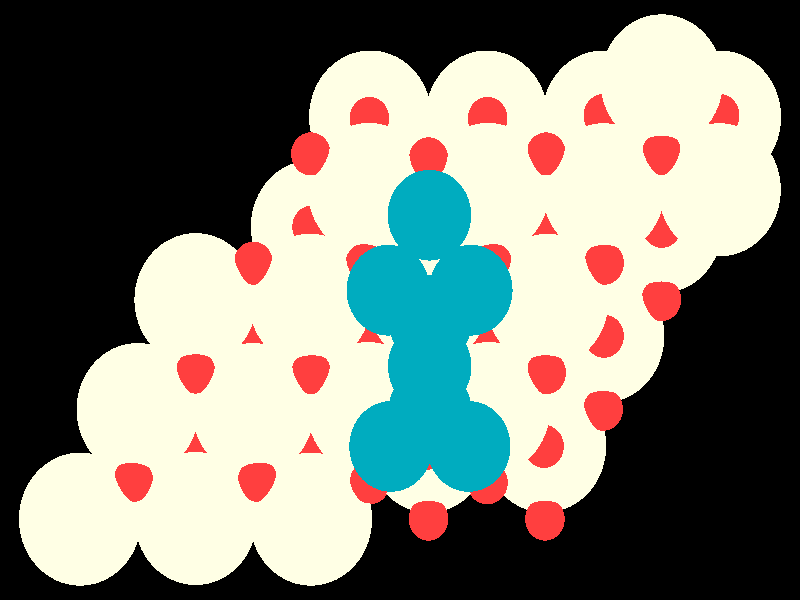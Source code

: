 #include "colors.inc"
#include "finish.inc"

global_settings {assumed_gamma 1 max_trace_level 6}
background {color White transmit 1.0}
camera {orthographic
  right -26.66*x up 18.40*y
  direction 1.00*z
  location <0,0,50.00> look_at <0,0,0>}
light_source {<  2.00,   3.00,  40.00> color White
  area_light <0.70, 0, 0>, <0, 0.70, 0>, 3, 3
  adaptive 1 jitter}

#declare simple = finish {phong 0.7}
#declare pale = finish {ambient 0.5 diffuse 0.85 roughness 0.001 specular 0.200 }
#declare intermediate = finish {ambient 0.3 diffuse 0.6 specular 0.1 roughness 0.04}
#declare vmd = finish {ambient 0.0 diffuse 0.65 phong 0.1 phong_size 40.0 specular 0.5 }
#declare jmol = finish {ambient 0.2 diffuse 0.6 specular 1 roughness 0.001 metallic}
#declare ase2 = finish {ambient 0.05 brilliance 3 diffuse 0.6 metallic specular 0.7 roughness 0.04 reflection 0.15}
#declare ase3 = finish {ambient 0.15 brilliance 2 diffuse 0.6 metallic specular 1.0 roughness 0.001 reflection 0.0}
#declare glass = finish {ambient 0.05 diffuse 0.3 specular 1.0 roughness 0.001}
#declare glass2 = finish {ambient 0.01 diffuse 0.3 specular 1.0 reflection 0.25 roughness 0.001}
#declare Rcell = 0.020;
#declare Rbond = 0.100;

#macro atom(LOC, R, COL, TRANS, FIN)
  sphere{LOC, R texture{pigment{color COL transmit TRANS} finish{FIN}}}
#end
#macro constrain(LOC, R, COL, TRANS FIN)
union{torus{R, Rcell rotate 45*z texture{pigment{color COL transmit TRANS} finish{FIN}}}
      torus{R, Rcell rotate -45*z texture{pigment{color COL transmit TRANS} finish{FIN}}}
      translate LOC}
#end

atom(< -0.99,   5.61,  -7.79>, 2.04, rgb <1.00, 1.00, 0.78>, 0.0, ase3) // #0 
atom(<  4.83,  -4.48,  -7.79>, 2.04, rgb <1.00, 1.00, 0.78>, 0.0, ase3) // #1 
atom(< -4.87,  -1.11,  -7.79>, 2.04, rgb <1.00, 1.00, 0.78>, 0.0, ase3) // #2 
atom(<  6.77,  -1.11,  -7.79>, 2.04, rgb <1.00, 1.00, 0.78>, 0.0, ase3) // #3 
atom(<  2.89,   5.61,  -7.79>, 2.04, rgb <1.00, 1.00, 0.78>, 0.0, ase3) // #4 
atom(<  8.71,   2.25,  -7.79>, 2.04, rgb <1.00, 1.00, 0.78>, 0.0, ase3) // #5 
atom(< -0.99,  -1.11,  -7.79>, 2.04, rgb <1.00, 1.00, 0.78>, 0.0, ase3) // #6 
atom(< 10.66,   5.61,  -7.79>, 2.04, rgb <1.00, 1.00, 0.78>, 0.0, ase3) // #7 
atom(<  6.77,   5.61,  -7.79>, 2.04, rgb <1.00, 1.00, 0.78>, 0.0, ase3) // #8 
atom(<  0.95,  -4.48,  -7.79>, 2.04, rgb <1.00, 1.00, 0.78>, 0.0, ase3) // #9 
atom(<  2.89,  -1.11,  -7.79>, 2.04, rgb <1.00, 1.00, 0.78>, 0.0, ase3) // #10 
atom(<  0.95,   2.25,  -7.79>, 2.04, rgb <1.00, 1.00, 0.78>, 0.0, ase3) // #11 
atom(< -6.81,  -4.48,  -7.79>, 2.04, rgb <1.00, 1.00, 0.78>, 0.0, ase3) // #12 
atom(<  4.83,   2.25,  -7.79>, 2.04, rgb <1.00, 1.00, 0.78>, 0.0, ase3) // #13 
atom(< -2.93,   2.25,  -7.79>, 2.04, rgb <1.00, 1.00, 0.78>, 0.0, ase3) // #14 
atom(< -2.93,  -4.48,  -7.79>, 2.04, rgb <1.00, 1.00, 0.78>, 0.0, ase3) // #15 
atom(< -2.97,  -6.72,  -4.67>, 2.04, rgb <1.00, 1.00, 0.78>, 0.0, ase3) // #16 
atom(<  4.91,  -0.01,  -4.69>, 2.04, rgb <1.00, 1.00, 0.78>, 0.0, ase3) // #17 
atom(< -1.06,  -3.33,  -4.72>, 2.04, rgb <1.00, 1.00, 0.78>, 0.0, ase3) // #18 
atom(<  8.72,   6.72,  -4.67>, 2.04, rgb <1.00, 1.00, 0.78>, 0.0, ase3) // #19 
atom(<  0.95,   0.06,  -4.75>, 2.04, rgb <1.00, 1.00, 0.78>, 0.0, ase3) // #20 
atom(<  2.96,  -3.33,  -4.72>, 2.04, rgb <1.00, 1.00, 0.78>, 0.0, ase3) // #21 
atom(<  2.94,   3.39,  -4.67>, 2.04, rgb <1.00, 1.00, 0.78>, 0.0, ase3) // #22 
atom(< -6.81,   0.01,  -4.68>, 2.04, rgb <1.00, 1.00, 0.78>, 0.0, ase3) // #23 
atom(< -6.81,  -6.70,  -4.59>, 2.04, rgb <1.00, 1.00, 0.78>, 0.0, ase3) // #24 
atom(< 10.65,   3.38,  -4.69>, 2.04, rgb <1.00, 1.00, 0.78>, 0.0, ase3) // #25 
atom(< -4.89,  -3.36,  -4.68>, 2.04, rgb <1.00, 1.00, 0.78>, 0.0, ase3) // #26 
atom(< -8.74,  -3.36,  -4.68>, 2.04, rgb <1.00, 1.00, 0.78>, 0.0, ase3) // #27 
atom(< -3.00,  -0.01,  -4.69>, 2.04, rgb <1.00, 1.00, 0.78>, 0.0, ase3) // #28 
atom(<  6.78,   3.38,  -4.69>, 2.04, rgb <1.00, 1.00, 0.78>, 0.0, ase3) // #29 
atom(< -1.03,   3.39,  -4.66>, 2.04, rgb <1.00, 1.00, 0.78>, 0.0, ase3) // #30 
atom(<-10.66,  -6.72,  -4.67>, 2.04, rgb <1.00, 1.00, 0.78>, 0.0, ase3) // #31 
atom(< -0.99,   1.13,  -8.58>, 0.66, rgb <1.00, 0.05, 0.05>, 0.0, ase3) // #32 
atom(< -6.81,  -2.23,  -8.58>, 0.66, rgb <1.00, 0.05, 0.05>, 0.0, ase3) // #33 
atom(<  0.95,   4.49,  -8.58>, 0.66, rgb <1.00, 0.05, 0.05>, 0.0, ase3) // #34 
atom(< -8.75,  -5.60,  -8.58>, 0.66, rgb <1.00, 0.05, 0.05>, 0.0, ase3) // #35 
atom(<  4.83,  -2.23,  -8.58>, 0.66, rgb <1.00, 0.05, 0.05>, 0.0, ase3) // #36 
atom(< -2.93,   4.49,  -8.58>, 0.66, rgb <1.00, 0.05, 0.05>, 0.0, ase3) // #37 
atom(<  2.89,   1.13,  -8.58>, 0.66, rgb <1.00, 0.05, 0.05>, 0.0, ase3) // #38 
atom(< -4.87,   1.13,  -8.58>, 0.66, rgb <1.00, 0.05, 0.05>, 0.0, ase3) // #39 
atom(< -4.87,  -5.60,  -8.58>, 0.66, rgb <1.00, 0.05, 0.05>, 0.0, ase3) // #40 
atom(<  8.71,   4.49,  -8.58>, 0.66, rgb <1.00, 0.05, 0.05>, 0.0, ase3) // #41 
atom(<  0.95,  -2.23,  -8.58>, 0.66, rgb <1.00, 0.05, 0.05>, 0.0, ase3) // #42 
atom(< -0.99,  -5.60,  -8.58>, 0.66, rgb <1.00, 0.05, 0.05>, 0.0, ase3) // #43 
atom(< -2.93,  -2.23,  -8.58>, 0.66, rgb <1.00, 0.05, 0.05>, 0.0, ase3) // #44 
atom(<  4.83,   4.49,  -8.58>, 0.66, rgb <1.00, 0.05, 0.05>, 0.0, ase3) // #45 
atom(<  6.77,   1.13,  -8.58>, 0.66, rgb <1.00, 0.05, 0.05>, 0.0, ase3) // #46 
atom(<  2.89,  -5.60,  -8.58>, 0.66, rgb <1.00, 0.05, 0.05>, 0.0, ase3) // #47 
atom(< -2.93,  -6.72,  -6.99>, 0.66, rgb <1.00, 0.05, 0.05>, 0.0, ase3) // #48 
atom(< -0.99,  -3.35,  -6.99>, 0.66, rgb <1.00, 0.05, 0.05>, 0.0, ase3) // #49 
atom(<  0.95,  -6.72,  -6.99>, 0.66, rgb <1.00, 0.05, 0.05>, 0.0, ase3) // #50 
atom(< -2.93,   0.01,  -6.99>, 0.66, rgb <1.00, 0.05, 0.05>, 0.0, ase3) // #51 
atom(<  0.95,   0.01,  -6.99>, 0.66, rgb <1.00, 0.05, 0.05>, 0.0, ase3) // #52 
atom(<  8.71,   0.01,  -6.99>, 0.66, rgb <1.00, 0.05, 0.05>, 0.0, ase3) // #53 
atom(<  2.89,  -3.35,  -6.99>, 0.66, rgb <1.00, 0.05, 0.05>, 0.0, ase3) // #54 
atom(< -4.87,  -3.35,  -6.99>, 0.66, rgb <1.00, 0.05, 0.05>, 0.0, ase3) // #55 
atom(<  6.77,  -3.35,  -6.99>, 0.66, rgb <1.00, 0.05, 0.05>, 0.0, ase3) // #56 
atom(< -6.81,  -6.72,  -6.99>, 0.66, rgb <1.00, 0.05, 0.05>, 0.0, ase3) // #57 
atom(<  4.83,   0.01,  -6.99>, 0.66, rgb <1.00, 0.05, 0.05>, 0.0, ase3) // #58 
atom(<  4.83,  -6.72,  -6.99>, 0.66, rgb <1.00, 0.05, 0.05>, 0.0, ase3) // #59 
atom(< 10.66,   3.37,  -6.99>, 0.66, rgb <1.00, 0.05, 0.05>, 0.0, ase3) // #60 
atom(<  6.77,   3.37,  -6.99>, 0.66, rgb <1.00, 0.05, 0.05>, 0.0, ase3) // #61 
atom(< -0.99,   3.37,  -6.99>, 0.66, rgb <1.00, 0.05, 0.05>, 0.0, ase3) // #62 
atom(<  2.89,   3.37,  -6.99>, 0.66, rgb <1.00, 0.05, 0.05>, 0.0, ase3) // #63 
atom(<  0.95,  -4.54,  -5.47>, 0.66, rgb <1.00, 0.05, 0.05>, 0.0, ase3) // #64 
atom(< -2.93,   2.24,  -5.49>, 0.66, rgb <1.00, 0.05, 0.05>, 0.0, ase3) // #65 
atom(< 10.65,   5.66,  -5.47>, 0.66, rgb <1.00, 0.05, 0.05>, 0.0, ase3) // #66 
atom(<  6.78,   5.66,  -5.46>, 0.66, rgb <1.00, 0.05, 0.05>, 0.0, ase3) // #67 
atom(<  8.72,   2.26,  -5.49>, 0.66, rgb <1.00, 0.05, 0.05>, 0.0, ase3) // #68 
atom(<  2.91,  -1.07,  -5.49>, 0.66, rgb <1.00, 0.05, 0.05>, 0.0, ase3) // #69 
atom(< -1.02,   5.57,  -5.45>, 0.66, rgb <1.00, 0.05, 0.05>, 0.0, ase3) // #70 
atom(< -4.89,  -1.11,  -5.50>, 0.66, rgb <1.00, 0.05, 0.05>, 0.0, ase3) // #71 
atom(< -1.00,  -1.07,  -5.49>, 0.66, rgb <1.00, 0.05, 0.05>, 0.0, ase3) // #72 
atom(<  0.95,   2.22,  -5.50>, 0.66, rgb <1.00, 0.05, 0.05>, 0.0, ase3) // #73 
atom(<  6.80,  -1.11,  -5.50>, 0.66, rgb <1.00, 0.05, 0.05>, 0.0, ase3) // #74 
atom(< -2.89,  -4.49,  -5.50>, 0.66, rgb <1.00, 0.05, 0.05>, 0.0, ase3) // #75 
atom(<  4.84,   2.25,  -5.49>, 0.66, rgb <1.00, 0.05, 0.05>, 0.0, ase3) // #76 
atom(<  2.92,   5.57,  -5.45>, 0.66, rgb <1.00, 0.05, 0.05>, 0.0, ase3) // #77 
atom(< -6.81,  -4.42,  -5.47>, 0.66, rgb <1.00, 0.05, 0.05>, 0.0, ase3) // #78 
atom(<  4.80,  -4.49,  -5.51>, 0.66, rgb <1.00, 0.05, 0.05>, 0.0, ase3) // #79 
atom(<  0.95,   4.33,  -3.69>, 0.66, rgb <1.00, 0.05, 0.05>, 0.0, ase3) // #80 
atom(<  8.72,   4.50,  -3.91>, 0.66, rgb <1.00, 0.05, 0.05>, 0.0, ase3) // #81 
atom(<  4.87,   4.48,  -3.89>, 0.66, rgb <1.00, 0.05, 0.05>, 0.0, ase3) // #82 
atom(< -8.89,  -5.53,  -3.87>, 0.66, rgb <1.00, 0.05, 0.05>, 0.0, ase3) // #83 
atom(< -1.16,   1.10,  -3.77>, 0.66, rgb <1.00, 0.05, 0.05>, 0.0, ase3) // #84 
atom(< -2.96,  -2.23,  -3.93>, 0.66, rgb <1.00, 0.05, 0.05>, 0.0, ase3) // #85 
atom(< -4.74,  -5.53,  -3.86>, 0.66, rgb <1.00, 0.05, 0.05>, 0.0, ase3) // #86 
atom(< -6.81,  -2.21,  -3.89>, 0.66, rgb <1.00, 0.05, 0.05>, 0.0, ase3) // #87 
atom(<  3.08,   1.11,  -3.79>, 0.66, rgb <1.00, 0.05, 0.05>, 0.0, ase3) // #88 
atom(<  0.95,  -2.23,  -4.15>, 0.66, rgb <1.00, 0.05, 0.05>, 0.0, ase3) // #89 
atom(< -1.01,  -5.58,  -3.71>, 0.66, rgb <1.00, 0.05, 0.05>, 0.0, ase3) // #90 
atom(< -4.89,   1.13,  -3.91>, 0.66, rgb <1.00, 0.05, 0.05>, 0.0, ase3) // #91 
atom(<  6.80,   1.13,  -3.91>, 0.66, rgb <1.00, 0.05, 0.05>, 0.0, ase3) // #92 
atom(<  4.87,  -2.23,  -3.93>, 0.66, rgb <1.00, 0.05, 0.05>, 0.0, ase3) // #93 
atom(<  2.93,  -5.60,  -3.72>, 0.66, rgb <1.00, 0.05, 0.05>, 0.0, ase3) // #94 
atom(< -2.97,   4.48,  -3.89>, 0.66, rgb <1.00, 0.05, 0.05>, 0.0, ase3) // #95 
atom(<  0.99,  -2.03,  -2.16>, 1.39, rgb <0.00, 0.41, 0.52>, 0.0, ase3) // #96 
atom(<  2.36,   0.30,  -2.04>, 1.39, rgb <0.00, 0.41, 0.52>, 0.0, ase3) // #97 
atom(<  1.01,  -0.63,   0.00>, 1.39, rgb <0.00, 0.41, 0.52>, 0.0, ase3) // #98 
atom(< -0.39,   0.30,  -2.02>, 1.39, rgb <0.00, 0.41, 0.52>, 0.0, ase3) // #99 
atom(<  0.98,   2.60,  -2.44>, 1.39, rgb <0.00, 0.41, 0.52>, 0.0, ase3) // #100 
atom(<  2.29,  -4.49,  -2.05>, 1.39, rgb <0.00, 0.41, 0.52>, 0.0, ase3) // #101 
atom(<  1.00,  -3.43,  -0.00>, 1.39, rgb <0.00, 0.41, 0.52>, 0.0, ase3) // #102 
atom(< -0.30,  -4.49,  -2.05>, 1.39, rgb <0.00, 0.41, 0.52>, 0.0, ase3) // #103 
